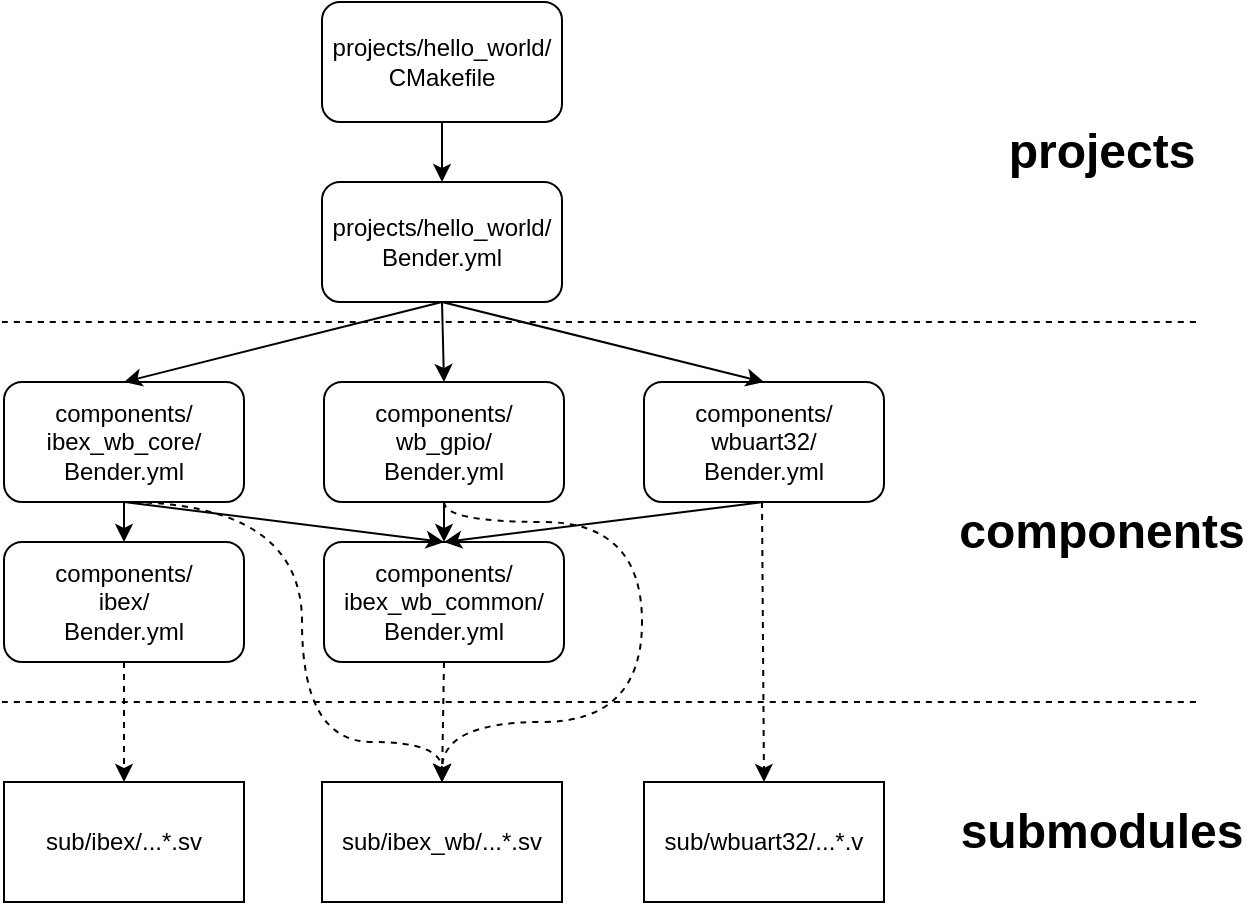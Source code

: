 <mxfile version="19.0.3" type="device"><diagram id="vD6cmQ3MLj1Lhym_ptF8" name="Page-1"><mxGraphModel dx="1038" dy="641" grid="1" gridSize="10" guides="1" tooltips="1" connect="1" arrows="1" fold="1" page="1" pageScale="1" pageWidth="850" pageHeight="1100" math="0" shadow="0"><root><mxCell id="0"/><mxCell id="1" parent="0"/><mxCell id="AYIg6Dj9uEM3NDUXBw64-1" value="projects/hello_world/&lt;br&gt;Bender.yml" style="rounded=1;whiteSpace=wrap;html=1;" parent="1" vertex="1"><mxGeometry x="280" y="140" width="120" height="60" as="geometry"/></mxCell><mxCell id="AYIg6Dj9uEM3NDUXBw64-2" value="projects/hello_world/&lt;br&gt;CMakefile" style="rounded=1;whiteSpace=wrap;html=1;" parent="1" vertex="1"><mxGeometry x="280" y="50" width="120" height="60" as="geometry"/></mxCell><mxCell id="AYIg6Dj9uEM3NDUXBw64-3" value="" style="endArrow=classic;html=1;rounded=0;exitX=0.5;exitY=1;exitDx=0;exitDy=0;" parent="1" source="AYIg6Dj9uEM3NDUXBw64-2" target="AYIg6Dj9uEM3NDUXBw64-1" edge="1"><mxGeometry width="50" height="50" relative="1" as="geometry"><mxPoint x="360" y="330" as="sourcePoint"/><mxPoint x="410" y="280" as="targetPoint"/></mxGeometry></mxCell><mxCell id="AYIg6Dj9uEM3NDUXBw64-4" value="components/&lt;br&gt;ibex_wb_core/&lt;br&gt;Bender.yml" style="rounded=1;whiteSpace=wrap;html=1;" parent="1" vertex="1"><mxGeometry x="121" y="240" width="120" height="60" as="geometry"/></mxCell><mxCell id="AYIg6Dj9uEM3NDUXBw64-5" value="components/&lt;br&gt;wb_gpio/&lt;br&gt;Bender.yml" style="rounded=1;whiteSpace=wrap;html=1;" parent="1" vertex="1"><mxGeometry x="281" y="240" width="120" height="60" as="geometry"/></mxCell><mxCell id="AYIg6Dj9uEM3NDUXBw64-6" value="components/&lt;br&gt;wbuart32/&lt;br&gt;Bender.yml" style="rounded=1;whiteSpace=wrap;html=1;" parent="1" vertex="1"><mxGeometry x="441" y="240" width="120" height="60" as="geometry"/></mxCell><mxCell id="AYIg6Dj9uEM3NDUXBw64-30" style="edgeStyle=orthogonalEdgeStyle;rounded=0;orthogonalLoop=1;jettySize=auto;html=1;dashed=1;targetPerimeterSpacing=14;strokeWidth=1;exitX=0.5;exitY=1;exitDx=0;exitDy=0;entryX=0.5;entryY=0;entryDx=0;entryDy=0;curved=1;" parent="1" source="AYIg6Dj9uEM3NDUXBw64-5" target="AYIg6Dj9uEM3NDUXBw64-18" edge="1"><mxGeometry relative="1" as="geometry"><mxPoint x="370" y="420" as="targetPoint"/><Array as="points"><mxPoint x="341" y="310"/><mxPoint x="440" y="310"/><mxPoint x="440" y="410"/><mxPoint x="340" y="410"/></Array></mxGeometry></mxCell><mxCell id="AYIg6Dj9uEM3NDUXBw64-7" value="components/&lt;br&gt;ibex/&lt;br&gt;Bender.yml" style="rounded=1;whiteSpace=wrap;html=1;" parent="1" vertex="1"><mxGeometry x="121" y="320" width="120" height="60" as="geometry"/></mxCell><mxCell id="AYIg6Dj9uEM3NDUXBw64-8" value="components/&lt;br&gt;ibex_wb_common/&lt;br&gt;Bender.yml" style="rounded=1;whiteSpace=wrap;html=1;" parent="1" vertex="1"><mxGeometry x="281" y="320" width="120" height="60" as="geometry"/></mxCell><mxCell id="AYIg6Dj9uEM3NDUXBw64-9" value="" style="endArrow=classic;html=1;rounded=0;exitX=0.5;exitY=1;exitDx=0;exitDy=0;entryX=0.5;entryY=0;entryDx=0;entryDy=0;" parent="1" source="AYIg6Dj9uEM3NDUXBw64-1" target="AYIg6Dj9uEM3NDUXBw64-5" edge="1"><mxGeometry width="50" height="50" relative="1" as="geometry"><mxPoint x="430" y="230" as="sourcePoint"/><mxPoint x="480" y="180" as="targetPoint"/></mxGeometry></mxCell><mxCell id="AYIg6Dj9uEM3NDUXBw64-10" value="" style="endArrow=classic;html=1;rounded=0;exitX=0.5;exitY=1;exitDx=0;exitDy=0;entryX=0.5;entryY=0;entryDx=0;entryDy=0;" parent="1" source="AYIg6Dj9uEM3NDUXBw64-1" target="AYIg6Dj9uEM3NDUXBw64-6" edge="1"><mxGeometry width="50" height="50" relative="1" as="geometry"><mxPoint x="350" y="210" as="sourcePoint"/><mxPoint x="351" y="250" as="targetPoint"/></mxGeometry></mxCell><mxCell id="AYIg6Dj9uEM3NDUXBw64-11" value="" style="endArrow=classic;html=1;rounded=0;exitX=0.5;exitY=1;exitDx=0;exitDy=0;entryX=0.5;entryY=0;entryDx=0;entryDy=0;" parent="1" source="AYIg6Dj9uEM3NDUXBw64-1" target="AYIg6Dj9uEM3NDUXBw64-4" edge="1"><mxGeometry width="50" height="50" relative="1" as="geometry"><mxPoint x="350" y="210" as="sourcePoint"/><mxPoint x="511" y="250" as="targetPoint"/></mxGeometry></mxCell><mxCell id="AYIg6Dj9uEM3NDUXBw64-12" value="" style="endArrow=classic;html=1;rounded=0;exitX=0.5;exitY=1;exitDx=0;exitDy=0;" parent="1" source="AYIg6Dj9uEM3NDUXBw64-4" target="AYIg6Dj9uEM3NDUXBw64-7" edge="1"><mxGeometry width="50" height="50" relative="1" as="geometry"><mxPoint x="150" y="490" as="sourcePoint"/><mxPoint x="200" y="440" as="targetPoint"/></mxGeometry></mxCell><mxCell id="AYIg6Dj9uEM3NDUXBw64-13" value="" style="endArrow=classic;html=1;rounded=0;exitX=0.5;exitY=1;exitDx=0;exitDy=0;entryX=0.5;entryY=0;entryDx=0;entryDy=0;" parent="1" source="AYIg6Dj9uEM3NDUXBw64-4" target="AYIg6Dj9uEM3NDUXBw64-8" edge="1"><mxGeometry width="50" height="50" relative="1" as="geometry"><mxPoint x="360" y="220" as="sourcePoint"/><mxPoint x="521" y="260" as="targetPoint"/></mxGeometry></mxCell><mxCell id="AYIg6Dj9uEM3NDUXBw64-14" value="" style="endArrow=classic;html=1;rounded=0;exitX=0.5;exitY=1;exitDx=0;exitDy=0;entryX=0.5;entryY=0;entryDx=0;entryDy=0;" parent="1" source="AYIg6Dj9uEM3NDUXBw64-5" target="AYIg6Dj9uEM3NDUXBw64-8" edge="1"><mxGeometry width="50" height="50" relative="1" as="geometry"><mxPoint x="370" y="230" as="sourcePoint"/><mxPoint x="531" y="270" as="targetPoint"/></mxGeometry></mxCell><mxCell id="AYIg6Dj9uEM3NDUXBw64-15" value="" style="endArrow=classic;html=1;rounded=0;exitX=0.5;exitY=1;exitDx=0;exitDy=0;entryX=0.5;entryY=0;entryDx=0;entryDy=0;" parent="1" source="AYIg6Dj9uEM3NDUXBw64-6" target="AYIg6Dj9uEM3NDUXBw64-8" edge="1"><mxGeometry width="50" height="50" relative="1" as="geometry"><mxPoint x="380" y="240" as="sourcePoint"/><mxPoint x="541" y="280" as="targetPoint"/></mxGeometry></mxCell><mxCell id="AYIg6Dj9uEM3NDUXBw64-17" value="sub/ibex/...*.sv" style="rounded=0;whiteSpace=wrap;html=1;" parent="1" vertex="1"><mxGeometry x="121" y="440" width="120" height="60" as="geometry"/></mxCell><mxCell id="AYIg6Dj9uEM3NDUXBw64-18" value="sub/ibex_wb/...*.sv" style="rounded=0;whiteSpace=wrap;html=1;" parent="1" vertex="1"><mxGeometry x="280" y="440" width="120" height="60" as="geometry"/></mxCell><mxCell id="AYIg6Dj9uEM3NDUXBw64-19" value="sub/wbuart32/...*.v" style="rounded=0;whiteSpace=wrap;html=1;" parent="1" vertex="1"><mxGeometry x="441" y="440" width="120" height="60" as="geometry"/></mxCell><mxCell id="AYIg6Dj9uEM3NDUXBw64-22" value="" style="endArrow=classic;html=1;rounded=0;targetPerimeterSpacing=14;strokeWidth=1;entryX=0.5;entryY=0;entryDx=0;entryDy=0;dashed=1;" parent="1" target="AYIg6Dj9uEM3NDUXBw64-19" edge="1"><mxGeometry width="50" height="50" relative="1" as="geometry"><mxPoint x="500" y="300" as="sourcePoint"/><mxPoint x="570" y="380" as="targetPoint"/></mxGeometry></mxCell><mxCell id="AYIg6Dj9uEM3NDUXBw64-23" value="" style="endArrow=classic;html=1;rounded=0;targetPerimeterSpacing=14;strokeWidth=1;entryX=0.5;entryY=0;entryDx=0;entryDy=0;dashed=1;exitX=0.5;exitY=1;exitDx=0;exitDy=0;" parent="1" source="AYIg6Dj9uEM3NDUXBw64-8" target="AYIg6Dj9uEM3NDUXBw64-18" edge="1"><mxGeometry width="50" height="50" relative="1" as="geometry"><mxPoint x="510" y="310" as="sourcePoint"/><mxPoint x="511" y="450" as="targetPoint"/></mxGeometry></mxCell><mxCell id="AYIg6Dj9uEM3NDUXBw64-24" value="" style="endArrow=classic;html=1;rounded=0;targetPerimeterSpacing=14;strokeWidth=1;entryX=0.5;entryY=0;entryDx=0;entryDy=0;dashed=1;exitX=0.5;exitY=1;exitDx=0;exitDy=0;" parent="1" source="AYIg6Dj9uEM3NDUXBw64-7" target="AYIg6Dj9uEM3NDUXBw64-17" edge="1"><mxGeometry width="50" height="50" relative="1" as="geometry"><mxPoint x="351" y="390" as="sourcePoint"/><mxPoint x="350" y="450" as="targetPoint"/></mxGeometry></mxCell><mxCell id="AYIg6Dj9uEM3NDUXBw64-28" value="" style="endArrow=classic;html=1;rounded=0;targetPerimeterSpacing=14;strokeWidth=1;dashed=1;edgeStyle=orthogonalEdgeStyle;curved=1;" parent="1" edge="1"><mxGeometry width="50" height="50" relative="1" as="geometry"><mxPoint x="180" y="300" as="sourcePoint"/><mxPoint x="340" y="440" as="targetPoint"/><Array as="points"><mxPoint x="270" y="300"/><mxPoint x="270" y="420"/><mxPoint x="340" y="420"/></Array></mxGeometry></mxCell><mxCell id="imEgieJ_jZu0eXIz9Plr-1" value="" style="endArrow=none;dashed=1;html=1;rounded=0;targetPerimeterSpacing=14;strokeWidth=1;curved=1;" parent="1" edge="1"><mxGeometry width="50" height="50" relative="1" as="geometry"><mxPoint x="120" y="210" as="sourcePoint"/><mxPoint x="720" y="210" as="targetPoint"/></mxGeometry></mxCell><mxCell id="imEgieJ_jZu0eXIz9Plr-2" value="" style="endArrow=none;dashed=1;html=1;rounded=0;targetPerimeterSpacing=14;strokeWidth=1;curved=1;" parent="1" edge="1"><mxGeometry width="50" height="50" relative="1" as="geometry"><mxPoint x="120" y="400" as="sourcePoint"/><mxPoint x="720" y="400" as="targetPoint"/></mxGeometry></mxCell><mxCell id="imEgieJ_jZu0eXIz9Plr-3" value="projects" style="text;html=1;strokeColor=none;fillColor=none;align=center;verticalAlign=middle;whiteSpace=wrap;rounded=0;fontStyle=1;fontSize=24;" parent="1" vertex="1"><mxGeometry x="640" y="110" width="60" height="30" as="geometry"/></mxCell><mxCell id="imEgieJ_jZu0eXIz9Plr-4" value="components" style="text;html=1;strokeColor=none;fillColor=none;align=center;verticalAlign=middle;whiteSpace=wrap;rounded=0;fontStyle=1;fontSize=24;" parent="1" vertex="1"><mxGeometry x="640" y="300" width="60" height="30" as="geometry"/></mxCell><mxCell id="imEgieJ_jZu0eXIz9Plr-5" value="submodules" style="text;html=1;strokeColor=none;fillColor=none;align=center;verticalAlign=middle;whiteSpace=wrap;rounded=0;fontStyle=1;fontSize=24;" parent="1" vertex="1"><mxGeometry x="640" y="450" width="60" height="30" as="geometry"/></mxCell></root></mxGraphModel></diagram></mxfile>
